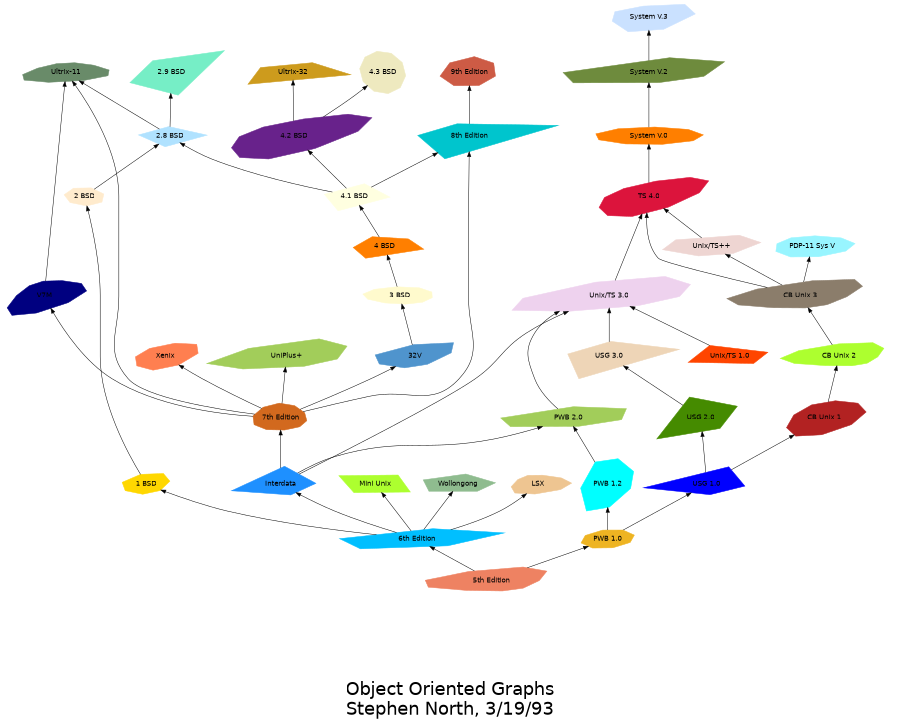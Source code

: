 digraph unix {
	graph [rankdir=BT, fontname=Helvetica, fontsize=36, label="\n\n\n\nObject Oriented Graphs\nStephen North, 3/19/93", size="6,6"];
	node [label="\N", shape=polygon, sides=4, distortion="0.0", orientation="0.0", skew="0.0", color=white, style=filled, fontname=Helvetica];
	graph [lp="669,130",
		lwidth="5.29",
		lheight="3.50",
		bb="0,0,1338,1198"];
	"5th Edition" [sides=9, distortion="0.936354", orientation=28, skew="-0.126818", color=salmon2, pos="836,283", width="2.4513", height="0.62845"];
	"6th Edition" [sides=5, distortion="0.238792", orientation=11, skew="0.995935", color=deepskyblue, pos="631,362", width="3.0296", height="0.53832"];
	"PWB 1.0" [sides=8, distortion="0.019636", orientation=79, skew="-0.440424", color=goldenrod2, pos="963,362", width="1.4451", height="0.5066"];
	LSX [sides=9, distortion="-0.698271", orientation=22, skew="-0.195492", color=burlywood2, pos="846,450", width="1.2562", height="0.53598"];
	"1 BSD" [sides=7, distortion="0.265084", orientation=26, skew="0.403659", color=gold1, pos="206,450", width="1.2527", height="0.54133"];
	"Mini Unix" [distortion="0.039386", orientation=2, skew="-0.461120", color=greenyellow, pos="552,450", width="1.8894", height="0.5"];
	Wollongong [sides=5, distortion="0.228564", orientation=63, skew="-0.062846", color=darkseagreen, pos="710,450", width="2.0084", height="0.5333"];
	Interdata [distortion="0.624013", orientation=56, skew="0.101396", color=dodgerblue1, pos="385,450", width="2.2595", height="0.704"];
	"Unix/TS 3.0" [sides=8, distortion="0.731383", orientation=43, skew="-0.824612", color=thistle2, pos="878,731", width="3.1145", height="0.73633"];
	"PWB 2.0" [sides=6, distortion="0.592100", orientation=34, skew="-0.719269", color=darkolivegreen3, pos="810,546", width="2.401", height="0.56098"];
	"7th Edition" [sides=10, distortion="0.298417", orientation=65, skew="0.310367", color=chocolate, pos="385,546", width="1.5756", height="0.64255"];
	"8th Edition" [distortion="-0.997093", orientation=50, skew="-0.061117", color=turquoise3, pos="712,991", width="3.2588", height="0.80427"];
	"32V" [sides=7, distortion="0.878516", orientation=19, skew="0.592905", color=steelblue3, pos="581,639", width="1.3648", height="0.60598"];
	V7M [sides=10, distortion="-0.960249", orientation=32, skew="0.460424", color=navy, pos="51,731", width="1.4322", height="0.74745"];
	"Ultrix-11" [sides=10, distortion="-0.633186", orientation=10, skew="0.333125", color=darkseagreen4, pos="116,1085", width="1.7938", height="0.53138"];
	Xenix [sides=8, distortion="-0.337997", orientation=52, skew="-0.760726", color=coral, pos="261,639", width="1.3725", height="0.63729"];
	"UniPlus+" [sides=7, distortion="0.788483", orientation=39, skew="-0.526284", color=darkolivegreen3, pos="421,639", width="2.5716", height="0.69194"];
	"9th Edition" [sides=7, distortion="0.138690", orientation=55, skew="0.554049", color=coral3, pos="745,1085", width="1.6632", height="0.66083"];
	"2 BSD" [sides=7, distortion="-0.010661", orientation=84, skew="0.179249", color=blanchedalmond, pos="115,899", width="1.1422", height="0.51591"];
	"2.8 BSD" [distortion="-0.239422", orientation=44, skew="0.053841", color=lightskyblue1, pos="281,991", width="1.9268", height="0.55846"];
	"2.9 BSD" [distortion="-0.843381", orientation=70, skew="-0.601395", color=aquamarine2, pos="281,1085", width="2.3014", height="0.80291"];
	"3 BSD" [sides=10, distortion="0.251820", orientation=18, skew="-0.530618", color=lemonchiffon, pos="564,731", width="1.5057", height="0.5"];
	"4 BSD" [sides=5, distortion="-0.772300", orientation=24, skew="-0.028475", color=darkorange1, pos="541,815", width="1.68", height="0.58561"];
	"4.1 BSD" [distortion="-0.226170", orientation=38, skew="0.504053", color=lightyellow1, pos="501,899", width="1.892", height="0.6378"];
	"4.2 BSD" [sides=10, distortion="-0.807349", orientation=50, skew="-0.908842", color=darkorchid4, pos="490,991", width="2.4079", height="0.81143"];
	"4.3 BSD" [sides=10, distortion="-0.030619", orientation=76, skew="0.985021", color=lemonchiffon2, pos="620,1085", width="1.3098", height="0.77622"];
	"Ultrix-32" [distortion="-0.644209", orientation=21, skew="0.307836", color=goldenrod3, pos="468,1085", width="2.4029", height="0.58223"];
	"PWB 1.2" [sides=7, distortion="0.640971", orientation=84, skew="-0.768455", color=cyan, pos="963,450", width="1.4928", height="0.88033"];
	"USG 1.0" [distortion="0.758942", orientation=42, skew="0.039886", color=blue, pos="1126,450", width="2.5329", height="0.69721"];
	"CB Unix 1" [sides=9, distortion="-0.348692", orientation=42, skew="0.767058", color=firebrick, pos="1219,546", width="1.9071", height="0.72208"];
	"USG 2.0" [distortion="0.748625", orientation=74, skew="-0.647656", color=chartreuse4, pos="1005,546", width="2.1103", height="0.77619"];
	"CB Unix 2" [sides=10, distortion="0.851818", orientation=32, skew="-0.020120", color=greenyellow, pos="1257,639", width="2.2509", height="0.61186"];
	"CB Unix 3" [sides=10, distortion="0.992237", orientation=29, skew="0.256102", color=bisque4, pos="1166,731", width="2.5175", height="0.674"];
	"Unix/TS++" [sides=6, distortion="0.545461", orientation=16, skew="0.313589", color=mistyrose2, pos="1048,815", width="2.1927", height="0.55238"];
	"PDP-11 Sys V" [sides=9, distortion="-0.267769", orientation=40, skew="0.271226", color=cadetblue1, pos="1225,815", width="2.2197", height="0.55754"];
	"USG 3.0" [distortion="-0.848455", orientation=44, skew="0.267152", color=bisque2, pos="878,639", width="2.6638", height="0.80243"];
	"Unix/TS 1.0" [distortion="0.305594", orientation=75, skew="0.070516", color=orangered, pos="1075,639", width="2.2979", height="0.5422"];
	"TS 4.0" [sides=10, distortion="-0.641701", orientation=50, skew="-0.952502", color=crimson, pos="941,899", width="1.9319", height="0.75173"];
	"System V.0" [sides=9, distortion="0.021556", orientation=26, skew="-0.729938", color=darkorange1, pos="941,991", width="2.2834", height="0.5"];
	"System V.2" [sides=6, distortion="0.985153", orientation=33, skew="-0.399752", color=darkolivegreen4, pos="941,1085", width="2.9816", height="0.64346"];
	"System V.3" [sides=7, distortion="-0.687574", orientation=58, skew="-0.180116", color=lightsteelblue1, pos="941,1174", width="2.1571", height="0.64742"];
	"5th Edition" -> "6th Edition" [pos="e,663.42,348.82 800.76,297.24 765.34,310.54 710.75,331.04 673.09,345.19"];
	"5th Edition" -> "PWB 1.0" [pos="e,934.34,343.62 870.7,305.04 887.71,315.35 908.22,327.79 925.58,338.31"];
	"6th Edition" -> LSX [pos="e,818.81,432.38 683.45,378.37 715.14,388.31 756.03,402.29 791,418 797.25,420.81 803.72,424.09 809.94,427.45"];
	"6th Edition" -> "1 BSD" [pos="e,232.89,438.27 575.1,369.15 507.92,377.22 392.11,393.34 295,418 277.4,422.47 258.34,428.89 242.38,434.73"];
	"6th Edition" -> "Mini Unix" [pos="e,566.95,432.72 618.66,376.44 606.76,389.39 588.48,409.28 574.08,424.96"];
	"6th Edition" -> Wollongong [pos="e,697.29,435.16 647.37,380.82 659.88,394.44 677.16,413.25 690.41,427.67"];
	"6th Edition" -> Interdata [pos="e,414.01,438.86 601.33,373.37 556.85,388.92 472.89,418.27 423.67,435.48"];
	Interdata -> "Unix/TS 3.0" [pos="e,839.28,710.03 412.22,465.36 463.57,492.6 578.01,554.08 672,610 713.22,634.52 721.64,643.71 763,668 784.81,680.81 809.44,694.22\
 830.29,705.28"];
	Interdata -> "PWB 2.0" [pos="e,756.29,529.32 416.66,463.47 433.72,469.78 455.26,477.13 475,482 577.59,507.31 606.61,496.19 710,518 721.82,520.49 734.33,523.54\
 746.34,526.67"];
	Interdata -> "7th Edition" [pos="e,385,526.18 385,472.8 385,485.68 385,502.14 385,516.1"];
	"7th Edition" -> "8th Edition" [pos="e,700.42,967.88 429.13,556.62 499.95,572.25 631.83,602.18 639,610 675.5,649.79 658,676 658,730 658,730 658,730 658,816 658,867.67\
 679.99,924.26 695.91,958.44"];
	"7th Edition" -> "32V" [pos="e,549.5,622.96 418.83,562.42 446.59,575.11 486.9,593.6 522,610 527.86,612.74 534.05,615.65 540.12,618.52"];
	"7th Edition" -> V7M [pos="e,62.002,714.67 336.07,554.11 290.56,562.34 222.13,578.94 170,610 127.47,635.34 89.304,679.41 68.228,706.51"];
	"7th Edition" -> "Ultrix-11" [pos="e,126.33,1068 331.7,550.98 290.26,557.04 234.67,572.19 203,610 168.33,651.39 184,676 184,730 184,730 184,730 184,900 184,960.08 \
151.71,1024.7 131.63,1059.1"];
	"7th Edition" -> Xenix [pos="e,279.78,624.22 360.5,564.98 339.57,580.34 309.49,602.41 287.89,618.26"];
	"7th Edition" -> "UniPlus+" [pos="e,414.72,622.12 393.35,568.11 398.6,581.37 405.4,598.57 410.94,612.58"];
	V7M -> "Ultrix-11" [pos="e,108.94,1066.8 50.867,750.92 50.953,785.86 52.684,862.69 65,926 74.198,973.28 93.119,1026.2 105.15,1057.2"];
	"8th Edition" -> "9th Edition" [pos="e,738.1,1064.8 717.01,1006 721.67,1019 728.75,1038.7 734.63,1055.1"];
	"1 BSD" -> "2 BSD" [pos="e,118.75,880.16 195.06,467.74 175.38,499.53 136,571.44 136,638 136,638 136,638 136,732 136,780.8 126.96,837.05 120.74,869.94"];
	"2 BSD" -> "2.8 BSD" [pos="e,257.36,977.18 137.39,912.14 165.9,927.6 215.4,954.43 248.18,972.21"];
	"2.8 BSD" -> "Ultrix-11" [pos="e,142.4,1069.3 260.77,1003.3 233.55,1018.5 184.72,1045.7 151.36,1064.3"];
	"2.8 BSD" -> "2.9 BSD" [pos="e,281,1058.1 281,1008 281,1019 281,1034.1 281,1047.9"];
	"32V" -> "3 BSD" [pos="e,567.04,713.91 577.72,657.35 575.24,670.51 571.78,688.8 568.96,703.75"];
	"3 BSD" -> "4 BSD" [pos="e,545.07,799.5 559.23,748.99 555.93,760.76 551.49,776.61 547.81,789.71"];
	"4 BSD" -> "4.1 BSD" [pos="e,507.69,884.29 533.85,830.66 527.82,843.01 519.1,860.89 512.16,875.13"];
	"4.1 BSD" -> "4.2 BSD" [pos="e,492.52,969.39 499.18,914.86 497.71,926.95 495.57,944.41 493.73,959.46"];
	"4.1 BSD" -> "2.8 BSD" [pos="e,305.49,979.98 476.62,909.98 437.22,926.09 359.47,957.9 314.77,976.18"];
	"4.1 BSD" -> "8th Edition" [pos="e,668.08,971.27 533.51,913.87 566.9,928.11 619.42,950.51 658.86,967.33"];
	"4.2 BSD" -> "4.3 BSD" [pos="e,593.04,1064.9 523.14,1015.5 542.01,1028.8 565.65,1045.5 584.84,1059.1"];
	"4.2 BSD" -> "Ultrix-32" [pos="e,470.99,1071.5 485.86,1009.3 482.34,1024 477.26,1045.3 473.42,1061.3"];
	"PWB 1.0" -> "PWB 1.2" [pos="e,963,422.14 963,380.4 963,389.48 963,400.95 963,411.89"];
	"PWB 1.0" -> "USG 1.0" [pos="e,1102.8,436.78 994.43,379.58 1023.1,394.69 1065.2,416.9 1094,432.1"];
	"PWB 1.2" -> "PWB 2.0" [pos="e,831.66,531.69 932.41,469.8 905.61,486.26 866.89,510.05 840.21,526.44"];
	"USG 1.0" -> "CB Unix 1" [pos="e,1195.3,521.01 1147.6,472.8 1159.6,484.97 1174.8,500.35 1188.1,513.78"];
	"USG 1.0" -> "USG 2.0" [pos="e,1024.4,529.91 1110.2,463.29 1090.5,478.6 1056.5,505.02 1032.5,523.67"];
	"CB Unix 1" -> "CB Unix 2" [pos="e,1250.6,622.57 1228,568.57 1233.6,581.93 1240.8,599.15 1246.6,613.09"];
	"CB Unix 2" -> "CB Unix 3" [pos="e,1181.8,714.35 1240.7,656.09 1226.4,670.26 1205.4,691.05 1189.3,706.97"];
	"CB Unix 3" -> "Unix/TS++" [pos="e,1067.7,800.29 1144.9,746.66 1125.7,760.02 1097.1,779.85 1076,794.54"];
	"CB Unix 3" -> "PDP-11 Sys V" [pos="e,1211.3,794.92 1181.2,753.12 1188.5,763.3 1197.4,775.65 1205.2,786.55"];
	"USG 2.0" -> "USG 3.0" [pos="e,894.88,625.91 978.38,566.08 956.26,581.93 925,604.32 903.27,619.89"];
	"USG 3.0" -> "Unix/TS 3.0" [pos="e,878,713.75 878,656.93 878,670.04 878,688.45 878,703.5"];
	"PWB 2.0" -> "Unix/TS 3.0" [pos="e,820.24,709.47 797.83,562.39 780.54,586.26 753.07,633.09 773,668 781.77,683.37 796.01,695.31 811.21,704.43"];
	"Unix/TS 1.0" -> "Unix/TS 3.0" [pos="e,907.1,716.71 1034.7,658.43 999.98,674.27 950.33,696.96 916.27,712.52"];
	"Unix/TS 3.0" -> "TS 4.0" [pos="e,932.26,874.98 885.6,752.02 896.29,780.2 915.9,831.86 928.69,865.56"];
	"Unix/TS++" -> "TS 4.0" [pos="e,960.33,883.19 1029.8,829.91 1013,842.81 987.75,862.17 968.45,876.96"];
	"CB Unix 3" -> "TS 4.0" [pos="e,938.86,876.9 1096.9,734.88 1051.5,740.56 994.35,755.58 960,794 942.47,813.61 938.61,843.85 938.61,866.68"];
	"TS 4.0" -> "System V.0" [pos="e,941,974.07 941,917.78 941,930.97 941,949.16 941,963.99"];
	"System V.0" -> "System V.2" [pos="e,941,1068.3 941,1008.4 941,1022.2 941,1042.1 941,1058"];
	"System V.2" -> "System V.3" [pos="e,941,1152.9 941,1104 941,1115.1 941,1129.7 941,1142.6"];
}
